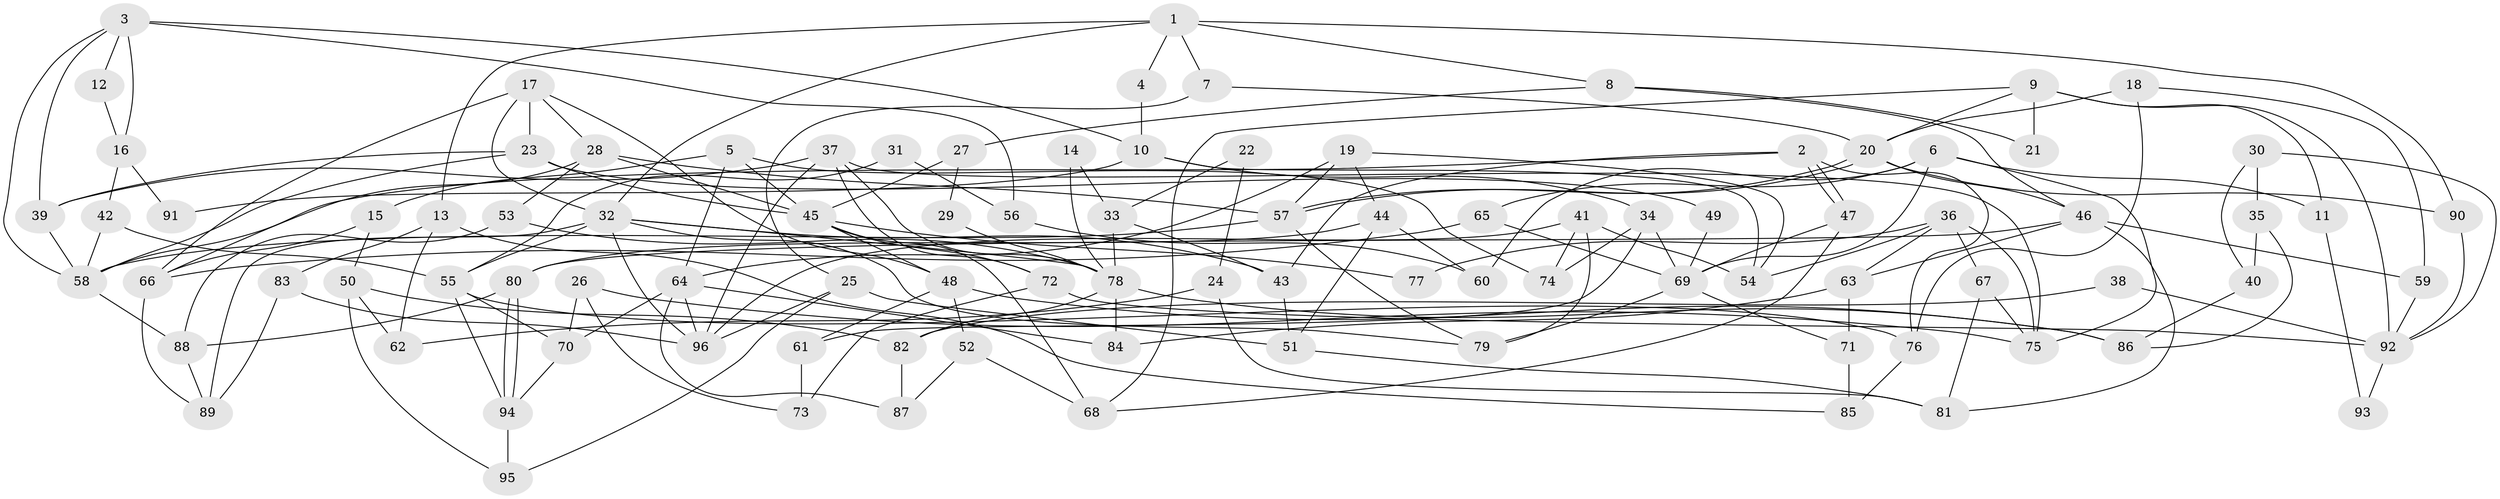 // Generated by graph-tools (version 1.1) at 2025/11/02/27/25 16:11:20]
// undirected, 96 vertices, 192 edges
graph export_dot {
graph [start="1"]
  node [color=gray90,style=filled];
  1;
  2;
  3;
  4;
  5;
  6;
  7;
  8;
  9;
  10;
  11;
  12;
  13;
  14;
  15;
  16;
  17;
  18;
  19;
  20;
  21;
  22;
  23;
  24;
  25;
  26;
  27;
  28;
  29;
  30;
  31;
  32;
  33;
  34;
  35;
  36;
  37;
  38;
  39;
  40;
  41;
  42;
  43;
  44;
  45;
  46;
  47;
  48;
  49;
  50;
  51;
  52;
  53;
  54;
  55;
  56;
  57;
  58;
  59;
  60;
  61;
  62;
  63;
  64;
  65;
  66;
  67;
  68;
  69;
  70;
  71;
  72;
  73;
  74;
  75;
  76;
  77;
  78;
  79;
  80;
  81;
  82;
  83;
  84;
  85;
  86;
  87;
  88;
  89;
  90;
  91;
  92;
  93;
  94;
  95;
  96;
  1 -- 32;
  1 -- 90;
  1 -- 4;
  1 -- 7;
  1 -- 8;
  1 -- 13;
  2 -- 47;
  2 -- 47;
  2 -- 58;
  2 -- 43;
  2 -- 76;
  3 -- 58;
  3 -- 39;
  3 -- 10;
  3 -- 12;
  3 -- 16;
  3 -- 56;
  4 -- 10;
  5 -- 74;
  5 -- 45;
  5 -- 15;
  5 -- 64;
  6 -- 65;
  6 -- 75;
  6 -- 11;
  6 -- 60;
  6 -- 69;
  7 -- 20;
  7 -- 25;
  8 -- 46;
  8 -- 21;
  8 -- 27;
  9 -- 68;
  9 -- 20;
  9 -- 11;
  9 -- 21;
  9 -- 92;
  10 -- 54;
  10 -- 34;
  10 -- 91;
  11 -- 93;
  12 -- 16;
  13 -- 83;
  13 -- 62;
  13 -- 85;
  14 -- 33;
  14 -- 78;
  15 -- 50;
  15 -- 66;
  16 -- 42;
  16 -- 91;
  17 -- 66;
  17 -- 23;
  17 -- 28;
  17 -- 32;
  17 -- 48;
  18 -- 20;
  18 -- 76;
  18 -- 59;
  19 -- 44;
  19 -- 57;
  19 -- 54;
  19 -- 64;
  20 -- 46;
  20 -- 57;
  20 -- 57;
  20 -- 90;
  22 -- 24;
  22 -- 33;
  23 -- 58;
  23 -- 39;
  23 -- 45;
  23 -- 49;
  24 -- 81;
  24 -- 62;
  25 -- 96;
  25 -- 51;
  25 -- 95;
  26 -- 75;
  26 -- 70;
  26 -- 73;
  27 -- 45;
  27 -- 29;
  28 -- 57;
  28 -- 45;
  28 -- 53;
  28 -- 66;
  29 -- 78;
  30 -- 35;
  30 -- 92;
  30 -- 40;
  31 -- 56;
  31 -- 55;
  32 -- 96;
  32 -- 43;
  32 -- 55;
  32 -- 78;
  32 -- 79;
  32 -- 89;
  33 -- 43;
  33 -- 78;
  34 -- 69;
  34 -- 61;
  34 -- 74;
  35 -- 86;
  35 -- 40;
  36 -- 67;
  36 -- 63;
  36 -- 54;
  36 -- 75;
  36 -- 77;
  37 -- 72;
  37 -- 78;
  37 -- 39;
  37 -- 75;
  37 -- 96;
  38 -- 92;
  38 -- 82;
  39 -- 58;
  40 -- 86;
  41 -- 96;
  41 -- 54;
  41 -- 74;
  41 -- 79;
  42 -- 58;
  42 -- 55;
  43 -- 51;
  44 -- 51;
  44 -- 80;
  44 -- 60;
  45 -- 48;
  45 -- 68;
  45 -- 72;
  45 -- 77;
  46 -- 59;
  46 -- 80;
  46 -- 63;
  46 -- 81;
  47 -- 69;
  47 -- 68;
  48 -- 52;
  48 -- 61;
  48 -- 86;
  49 -- 69;
  50 -- 82;
  50 -- 95;
  50 -- 62;
  51 -- 81;
  52 -- 68;
  52 -- 87;
  53 -- 78;
  53 -- 88;
  55 -- 94;
  55 -- 70;
  55 -- 76;
  56 -- 60;
  57 -- 79;
  57 -- 58;
  58 -- 88;
  59 -- 92;
  61 -- 73;
  63 -- 71;
  63 -- 84;
  64 -- 70;
  64 -- 84;
  64 -- 87;
  64 -- 96;
  65 -- 66;
  65 -- 69;
  66 -- 89;
  67 -- 81;
  67 -- 75;
  69 -- 79;
  69 -- 71;
  70 -- 94;
  71 -- 85;
  72 -- 73;
  72 -- 92;
  76 -- 85;
  78 -- 84;
  78 -- 82;
  78 -- 86;
  80 -- 88;
  80 -- 94;
  80 -- 94;
  82 -- 87;
  83 -- 96;
  83 -- 89;
  88 -- 89;
  90 -- 92;
  92 -- 93;
  94 -- 95;
}
